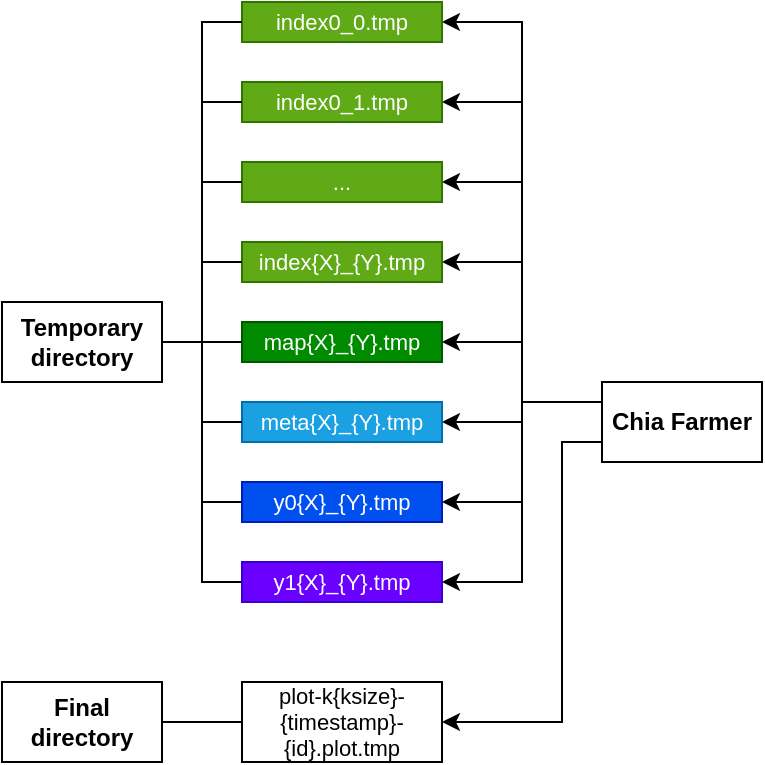 <mxfile version="21.2.1" type="device" pages="4">
  <diagram name="stage1" id="jMDyMrvLS9vKyMGEZs36">
    <mxGraphModel dx="1242" dy="803" grid="1" gridSize="10" guides="1" tooltips="1" connect="1" arrows="1" fold="1" page="1" pageScale="1" pageWidth="459" pageHeight="459" math="0" shadow="0">
      <root>
        <mxCell id="0" />
        <mxCell id="1" parent="0" />
        <mxCell id="ebs6-BkiQl8w6ddG-In7-39" style="edgeStyle=orthogonalEdgeStyle;rounded=0;orthogonalLoop=1;jettySize=auto;html=1;exitX=0;exitY=0.25;exitDx=0;exitDy=0;entryX=1;entryY=0.5;entryDx=0;entryDy=0;" parent="1" source="ebs6-BkiQl8w6ddG-In7-36" target="ebs6-BkiQl8w6ddG-In7-7" edge="1">
          <mxGeometry relative="1" as="geometry">
            <Array as="points">
              <mxPoint x="300" y="240" />
              <mxPoint x="300" y="50" />
            </Array>
          </mxGeometry>
        </mxCell>
        <mxCell id="ebs6-BkiQl8w6ddG-In7-40" style="edgeStyle=orthogonalEdgeStyle;rounded=0;orthogonalLoop=1;jettySize=auto;html=1;exitX=0;exitY=0.25;exitDx=0;exitDy=0;entryX=1;entryY=0.5;entryDx=0;entryDy=0;" parent="1" source="ebs6-BkiQl8w6ddG-In7-36" target="ebs6-BkiQl8w6ddG-In7-8" edge="1">
          <mxGeometry relative="1" as="geometry">
            <Array as="points">
              <mxPoint x="300" y="240" />
              <mxPoint x="300" y="90" />
            </Array>
          </mxGeometry>
        </mxCell>
        <mxCell id="ebs6-BkiQl8w6ddG-In7-41" style="edgeStyle=orthogonalEdgeStyle;rounded=0;orthogonalLoop=1;jettySize=auto;html=1;exitX=0;exitY=0.25;exitDx=0;exitDy=0;entryX=1;entryY=0.5;entryDx=0;entryDy=0;" parent="1" source="ebs6-BkiQl8w6ddG-In7-36" target="ebs6-BkiQl8w6ddG-In7-15" edge="1">
          <mxGeometry relative="1" as="geometry">
            <Array as="points">
              <mxPoint x="300" y="240" />
              <mxPoint x="300" y="130" />
            </Array>
          </mxGeometry>
        </mxCell>
        <mxCell id="ebs6-BkiQl8w6ddG-In7-42" style="edgeStyle=orthogonalEdgeStyle;rounded=0;orthogonalLoop=1;jettySize=auto;html=1;exitX=0;exitY=0.25;exitDx=0;exitDy=0;entryX=1;entryY=0.5;entryDx=0;entryDy=0;" parent="1" source="ebs6-BkiQl8w6ddG-In7-36" target="ebs6-BkiQl8w6ddG-In7-14" edge="1">
          <mxGeometry relative="1" as="geometry">
            <Array as="points">
              <mxPoint x="300" y="240" />
              <mxPoint x="300" y="170" />
            </Array>
          </mxGeometry>
        </mxCell>
        <mxCell id="ebs6-BkiQl8w6ddG-In7-43" style="edgeStyle=orthogonalEdgeStyle;rounded=0;orthogonalLoop=1;jettySize=auto;html=1;exitX=0;exitY=0.25;exitDx=0;exitDy=0;entryX=1;entryY=0.5;entryDx=0;entryDy=0;" parent="1" source="ebs6-BkiQl8w6ddG-In7-36" target="ebs6-BkiQl8w6ddG-In7-10" edge="1">
          <mxGeometry relative="1" as="geometry">
            <Array as="points">
              <mxPoint x="300" y="240" />
              <mxPoint x="300" y="210" />
            </Array>
          </mxGeometry>
        </mxCell>
        <mxCell id="ebs6-BkiQl8w6ddG-In7-44" style="edgeStyle=orthogonalEdgeStyle;rounded=0;orthogonalLoop=1;jettySize=auto;html=1;exitX=0;exitY=0.25;exitDx=0;exitDy=0;entryX=1;entryY=0.5;entryDx=0;entryDy=0;" parent="1" source="ebs6-BkiQl8w6ddG-In7-36" target="ebs6-BkiQl8w6ddG-In7-11" edge="1">
          <mxGeometry relative="1" as="geometry">
            <Array as="points">
              <mxPoint x="300" y="240" />
              <mxPoint x="300" y="250" />
            </Array>
          </mxGeometry>
        </mxCell>
        <mxCell id="ebs6-BkiQl8w6ddG-In7-45" style="edgeStyle=orthogonalEdgeStyle;rounded=0;orthogonalLoop=1;jettySize=auto;html=1;exitX=0;exitY=0.25;exitDx=0;exitDy=0;entryX=1;entryY=0.5;entryDx=0;entryDy=0;" parent="1" source="ebs6-BkiQl8w6ddG-In7-36" target="ebs6-BkiQl8w6ddG-In7-17" edge="1">
          <mxGeometry relative="1" as="geometry">
            <Array as="points">
              <mxPoint x="300" y="240" />
              <mxPoint x="300" y="290" />
            </Array>
          </mxGeometry>
        </mxCell>
        <mxCell id="ebs6-BkiQl8w6ddG-In7-46" style="edgeStyle=orthogonalEdgeStyle;rounded=0;orthogonalLoop=1;jettySize=auto;html=1;exitX=0;exitY=0.25;exitDx=0;exitDy=0;entryX=1;entryY=0.5;entryDx=0;entryDy=0;" parent="1" source="ebs6-BkiQl8w6ddG-In7-36" target="ebs6-BkiQl8w6ddG-In7-16" edge="1">
          <mxGeometry relative="1" as="geometry">
            <Array as="points">
              <mxPoint x="300" y="240" />
              <mxPoint x="300" y="330" />
            </Array>
          </mxGeometry>
        </mxCell>
        <mxCell id="ebs6-BkiQl8w6ddG-In7-49" style="edgeStyle=orthogonalEdgeStyle;rounded=0;orthogonalLoop=1;jettySize=auto;html=1;exitX=0;exitY=0.75;exitDx=0;exitDy=0;entryX=1;entryY=0.5;entryDx=0;entryDy=0;" parent="1" source="ebs6-BkiQl8w6ddG-In7-36" target="ebs6-BkiQl8w6ddG-In7-31" edge="1">
          <mxGeometry relative="1" as="geometry">
            <Array as="points">
              <mxPoint x="320" y="260" />
              <mxPoint x="320" y="400" />
            </Array>
          </mxGeometry>
        </mxCell>
        <mxCell id="ebs6-BkiQl8w6ddG-In7-36" value="Chia Farmer" style="rounded=0;whiteSpace=wrap;html=1;fontStyle=1" parent="1" vertex="1">
          <mxGeometry x="340" y="230" width="80" height="40" as="geometry" />
        </mxCell>
        <mxCell id="ebs6-BkiQl8w6ddG-In7-47" style="edgeStyle=orthogonalEdgeStyle;rounded=0;orthogonalLoop=1;jettySize=auto;html=1;exitX=1;exitY=0.5;exitDx=0;exitDy=0;entryX=0;entryY=0.5;entryDx=0;entryDy=0;endArrow=none;endFill=0;" parent="1" source="ebs6-BkiQl8w6ddG-In7-4" target="ebs6-BkiQl8w6ddG-In7-16" edge="1">
          <mxGeometry relative="1" as="geometry" />
        </mxCell>
        <mxCell id="ebs6-BkiQl8w6ddG-In7-4" value="Temporary directory" style="rounded=0;whiteSpace=wrap;html=1;fontStyle=1" parent="1" vertex="1">
          <mxGeometry x="40" y="190" width="80" height="40" as="geometry" />
        </mxCell>
        <mxCell id="ebs6-BkiQl8w6ddG-In7-5" value="Final directory" style="rounded=0;whiteSpace=wrap;html=1;fontStyle=1" parent="1" vertex="1">
          <mxGeometry x="40" y="380" width="80" height="40" as="geometry" />
        </mxCell>
        <mxCell id="ebs6-BkiQl8w6ddG-In7-7" value="index0_0.tmp" style="rounded=0;whiteSpace=wrap;html=1;fontSize=11;fillColor=#60a917;strokeColor=#2D7600;fontColor=#ffffff;" parent="1" vertex="1">
          <mxGeometry x="160" y="40" width="100" height="20" as="geometry" />
        </mxCell>
        <mxCell id="ebs6-BkiQl8w6ddG-In7-23" style="edgeStyle=orthogonalEdgeStyle;rounded=0;orthogonalLoop=1;jettySize=auto;html=1;exitX=1;exitY=0.5;exitDx=0;exitDy=0;entryX=0;entryY=0.5;entryDx=0;entryDy=0;endArrow=none;endFill=0;" parent="1" source="ebs6-BkiQl8w6ddG-In7-4" target="ebs6-BkiQl8w6ddG-In7-7" edge="1">
          <mxGeometry relative="1" as="geometry" />
        </mxCell>
        <mxCell id="ebs6-BkiQl8w6ddG-In7-8" value="index0_1.tmp" style="rounded=0;whiteSpace=wrap;html=1;fontSize=11;fillColor=#60a917;strokeColor=#2D7600;fontColor=#ffffff;" parent="1" vertex="1">
          <mxGeometry x="160" y="80" width="100" height="20" as="geometry" />
        </mxCell>
        <mxCell id="ebs6-BkiQl8w6ddG-In7-24" style="edgeStyle=orthogonalEdgeStyle;rounded=0;orthogonalLoop=1;jettySize=auto;html=1;exitX=1;exitY=0.5;exitDx=0;exitDy=0;entryX=0;entryY=0.5;entryDx=0;entryDy=0;endArrow=none;endFill=0;" parent="1" source="ebs6-BkiQl8w6ddG-In7-4" target="ebs6-BkiQl8w6ddG-In7-8" edge="1">
          <mxGeometry relative="1" as="geometry" />
        </mxCell>
        <mxCell id="ebs6-BkiQl8w6ddG-In7-10" value="map{X}_{Y}.tmp" style="rounded=0;whiteSpace=wrap;html=1;fontSize=11;fillColor=#008a00;fontColor=#ffffff;strokeColor=#005700;" parent="1" vertex="1">
          <mxGeometry x="160" y="200" width="100" height="20" as="geometry" />
        </mxCell>
        <mxCell id="ebs6-BkiQl8w6ddG-In7-27" style="edgeStyle=orthogonalEdgeStyle;rounded=0;orthogonalLoop=1;jettySize=auto;html=1;exitX=1;exitY=0.5;exitDx=0;exitDy=0;entryX=0;entryY=0.5;entryDx=0;entryDy=0;endArrow=none;endFill=0;" parent="1" source="ebs6-BkiQl8w6ddG-In7-4" target="ebs6-BkiQl8w6ddG-In7-10" edge="1">
          <mxGeometry relative="1" as="geometry" />
        </mxCell>
        <mxCell id="ebs6-BkiQl8w6ddG-In7-11" value="meta{X}_{Y}.tmp" style="rounded=0;whiteSpace=wrap;html=1;fontSize=11;fillColor=#1ba1e2;fontColor=#ffffff;strokeColor=#006EAF;" parent="1" vertex="1">
          <mxGeometry x="160" y="240" width="100" height="20" as="geometry" />
        </mxCell>
        <mxCell id="ebs6-BkiQl8w6ddG-In7-28" style="edgeStyle=orthogonalEdgeStyle;rounded=0;orthogonalLoop=1;jettySize=auto;html=1;exitX=1;exitY=0.5;exitDx=0;exitDy=0;entryX=0;entryY=0.5;entryDx=0;entryDy=0;endArrow=none;endFill=0;" parent="1" source="ebs6-BkiQl8w6ddG-In7-4" target="ebs6-BkiQl8w6ddG-In7-11" edge="1">
          <mxGeometry relative="1" as="geometry" />
        </mxCell>
        <mxCell id="ebs6-BkiQl8w6ddG-In7-14" value="index{X}_{Y}.tmp" style="rounded=0;whiteSpace=wrap;html=1;fontSize=11;fillColor=#60a917;fontColor=#ffffff;strokeColor=#2D7600;" parent="1" vertex="1">
          <mxGeometry x="160" y="160" width="100" height="20" as="geometry" />
        </mxCell>
        <mxCell id="ebs6-BkiQl8w6ddG-In7-26" style="edgeStyle=orthogonalEdgeStyle;rounded=0;orthogonalLoop=1;jettySize=auto;html=1;exitX=1;exitY=0.5;exitDx=0;exitDy=0;entryX=0;entryY=0.5;entryDx=0;entryDy=0;endArrow=none;endFill=0;" parent="1" source="ebs6-BkiQl8w6ddG-In7-4" target="ebs6-BkiQl8w6ddG-In7-14" edge="1">
          <mxGeometry relative="1" as="geometry" />
        </mxCell>
        <mxCell id="ebs6-BkiQl8w6ddG-In7-15" value="..." style="rounded=0;whiteSpace=wrap;html=1;fontSize=11;fillColor=#60a917;strokeColor=#2D7600;fontColor=#ffffff;" parent="1" vertex="1">
          <mxGeometry x="160" y="120" width="100" height="20" as="geometry" />
        </mxCell>
        <mxCell id="ebs6-BkiQl8w6ddG-In7-25" style="edgeStyle=orthogonalEdgeStyle;rounded=0;orthogonalLoop=1;jettySize=auto;html=1;exitX=1;exitY=0.5;exitDx=0;exitDy=0;entryX=0;entryY=0.5;entryDx=0;entryDy=0;endArrow=none;endFill=0;" parent="1" source="ebs6-BkiQl8w6ddG-In7-4" target="ebs6-BkiQl8w6ddG-In7-15" edge="1">
          <mxGeometry relative="1" as="geometry" />
        </mxCell>
        <mxCell id="ebs6-BkiQl8w6ddG-In7-16" value="y1{X}_{Y}.tmp" style="rounded=0;whiteSpace=wrap;html=1;fontSize=11;fillColor=#6a00ff;fontColor=#ffffff;strokeColor=#3700CC;" parent="1" vertex="1">
          <mxGeometry x="160" y="320" width="100" height="20" as="geometry" />
        </mxCell>
        <mxCell id="ebs6-BkiQl8w6ddG-In7-17" value="y0{X}_{Y}.tmp" style="rounded=0;whiteSpace=wrap;html=1;fontSize=11;fillColor=#0050ef;fontColor=#ffffff;strokeColor=#001DBC;" parent="1" vertex="1">
          <mxGeometry x="160" y="280" width="100" height="20" as="geometry" />
        </mxCell>
        <mxCell id="ebs6-BkiQl8w6ddG-In7-29" style="edgeStyle=orthogonalEdgeStyle;rounded=0;orthogonalLoop=1;jettySize=auto;html=1;exitX=1;exitY=0.5;exitDx=0;exitDy=0;entryX=0;entryY=0.5;entryDx=0;entryDy=0;endArrow=none;endFill=0;" parent="1" source="ebs6-BkiQl8w6ddG-In7-4" target="ebs6-BkiQl8w6ddG-In7-17" edge="1">
          <mxGeometry relative="1" as="geometry" />
        </mxCell>
        <mxCell id="ebs6-BkiQl8w6ddG-In7-31" value="plot-k{ksize}-{timestamp}-{id}.plot.tmp" style="rounded=0;whiteSpace=wrap;html=1;fontSize=11;" parent="1" vertex="1">
          <mxGeometry x="160" y="380" width="100" height="40" as="geometry" />
        </mxCell>
        <mxCell id="ebs6-BkiQl8w6ddG-In7-32" style="edgeStyle=orthogonalEdgeStyle;rounded=0;orthogonalLoop=1;jettySize=auto;html=1;exitX=1;exitY=0.5;exitDx=0;exitDy=0;entryX=0;entryY=0.5;entryDx=0;entryDy=0;endArrow=none;endFill=0;" parent="1" source="ebs6-BkiQl8w6ddG-In7-5" target="ebs6-BkiQl8w6ddG-In7-31" edge="1">
          <mxGeometry relative="1" as="geometry" />
        </mxCell>
      </root>
    </mxGraphModel>
  </diagram>
  <diagram name="stage2" id="4YTIlfNj9NgbggFe75s2">
    <mxGraphModel dx="637" dy="412" grid="1" gridSize="10" guides="1" tooltips="1" connect="1" arrows="1" fold="1" page="1" pageScale="1" pageWidth="600" pageHeight="340" math="0" shadow="0">
      <root>
        <mxCell id="fk_dLsOVSm5IMPvbiacK-0" />
        <mxCell id="fk_dLsOVSm5IMPvbiacK-1" parent="fk_dLsOVSm5IMPvbiacK-0" />
        <mxCell id="8qpI5rX3x1weikp_rkB9-2" style="edgeStyle=orthogonalEdgeStyle;rounded=0;orthogonalLoop=1;jettySize=auto;html=1;exitX=0.5;exitY=1;exitDx=0;exitDy=0;entryX=0.5;entryY=0;entryDx=0;entryDy=0;" parent="fk_dLsOVSm5IMPvbiacK-1" source="8qpI5rX3x1weikp_rkB9-0" target="rIdaVx35zW0zKY5vwwz7-52" edge="1">
          <mxGeometry relative="1" as="geometry" />
        </mxCell>
        <mxCell id="8qpI5rX3x1weikp_rkB9-3" style="edgeStyle=orthogonalEdgeStyle;rounded=0;orthogonalLoop=1;jettySize=auto;html=1;exitX=0.5;exitY=1;exitDx=0;exitDy=0;entryX=0.5;entryY=0;entryDx=0;entryDy=0;" parent="fk_dLsOVSm5IMPvbiacK-1" source="8qpI5rX3x1weikp_rkB9-0" target="rIdaVx35zW0zKY5vwwz7-57" edge="1">
          <mxGeometry relative="1" as="geometry" />
        </mxCell>
        <mxCell id="8qpI5rX3x1weikp_rkB9-4" style="edgeStyle=orthogonalEdgeStyle;rounded=0;orthogonalLoop=1;jettySize=auto;html=1;exitX=0.5;exitY=1;exitDx=0;exitDy=0;entryX=0.5;entryY=0;entryDx=0;entryDy=0;" parent="fk_dLsOVSm5IMPvbiacK-1" source="8qpI5rX3x1weikp_rkB9-0" target="rIdaVx35zW0zKY5vwwz7-62" edge="1">
          <mxGeometry relative="1" as="geometry" />
        </mxCell>
        <mxCell id="8qpI5rX3x1weikp_rkB9-5" style="edgeStyle=orthogonalEdgeStyle;rounded=0;orthogonalLoop=1;jettySize=auto;html=1;exitX=0.5;exitY=1;exitDx=0;exitDy=0;entryX=0.5;entryY=0;entryDx=0;entryDy=0;" parent="fk_dLsOVSm5IMPvbiacK-1" source="8qpI5rX3x1weikp_rkB9-0" target="rIdaVx35zW0zKY5vwwz7-67" edge="1">
          <mxGeometry relative="1" as="geometry" />
        </mxCell>
        <mxCell id="8qpI5rX3x1weikp_rkB9-0" value="Temporary directory" style="rounded=0;whiteSpace=wrap;html=1;fontStyle=1" parent="fk_dLsOVSm5IMPvbiacK-1" vertex="1">
          <mxGeometry x="290" y="40" width="80" height="40" as="geometry" />
        </mxCell>
        <mxCell id="rIdaVx35zW0zKY5vwwz7-72" value="Table 1" style="text;html=1;align=center;verticalAlign=middle;resizable=0;points=[];autosize=1;strokeColor=none;fillColor=none;fontSize=12;fontStyle=1" parent="fk_dLsOVSm5IMPvbiacK-1" vertex="1">
          <mxGeometry x="50" y="270" width="60" height="30" as="geometry" />
        </mxCell>
        <mxCell id="rIdaVx35zW0zKY5vwwz7-73" value="Table 2" style="text;html=1;align=center;verticalAlign=middle;resizable=0;points=[];autosize=1;strokeColor=none;fillColor=none;fontSize=12;fontStyle=1" parent="fk_dLsOVSm5IMPvbiacK-1" vertex="1">
          <mxGeometry x="170" y="270" width="60" height="30" as="geometry" />
        </mxCell>
        <mxCell id="rIdaVx35zW0zKY5vwwz7-74" value="Table 3" style="text;html=1;align=center;verticalAlign=middle;resizable=0;points=[];autosize=1;strokeColor=none;fillColor=none;fontSize=12;fontStyle=1" parent="fk_dLsOVSm5IMPvbiacK-1" vertex="1">
          <mxGeometry x="290" y="270" width="60" height="30" as="geometry" />
        </mxCell>
        <mxCell id="rIdaVx35zW0zKY5vwwz7-75" value="Table 7" style="text;html=1;align=center;verticalAlign=middle;resizable=0;points=[];autosize=1;strokeColor=none;fillColor=none;fontSize=12;fontStyle=1" parent="fk_dLsOVSm5IMPvbiacK-1" vertex="1">
          <mxGeometry x="490" y="270" width="60" height="30" as="geometry" />
        </mxCell>
        <mxCell id="rIdaVx35zW0zKY5vwwz7-76" value="..." style="text;html=1;align=center;verticalAlign=middle;resizable=0;points=[];autosize=1;strokeColor=none;fillColor=none;fontSize=18;fontStyle=0" parent="fk_dLsOVSm5IMPvbiacK-1" vertex="1">
          <mxGeometry x="400" y="180" width="40" height="40" as="geometry" />
        </mxCell>
        <mxCell id="tR0HMYrSSmkcyd9ba2KX-0" value="" style="group;fontSize=11;" parent="fk_dLsOVSm5IMPvbiacK-1" vertex="1" connectable="0">
          <mxGeometry x="40" y="160" width="80" height="100" as="geometry" />
        </mxCell>
        <mxCell id="rIdaVx35zW0zKY5vwwz7-52" value="&lt;font style=&quot;font-size: 11px;&quot;&gt;x&lt;sub style=&quot;font-size: 11px;&quot;&gt;y,&lt;/sub&gt;&lt;sub style=&quot;font-size: 11px;&quot;&gt;1&lt;/sub&gt;&lt;/font&gt;" style="rounded=0;whiteSpace=wrap;html=1;fontSize=11;fillColor=#60a917;fontColor=#ffffff;strokeColor=#2D7600;" parent="tR0HMYrSSmkcyd9ba2KX-0" vertex="1">
          <mxGeometry width="80" height="20" as="geometry" />
        </mxCell>
        <mxCell id="rIdaVx35zW0zKY5vwwz7-53" value="x&lt;sub style=&quot;font-size: 11px;&quot;&gt;y,&lt;/sub&gt;&lt;span style=&quot;font-size: 11px;&quot;&gt;&lt;sub style=&quot;font-size: 11px;&quot;&gt;2&lt;/sub&gt;&lt;/span&gt;" style="rounded=0;whiteSpace=wrap;html=1;fontSize=11;fillColor=#60a917;fontColor=#ffffff;strokeColor=#2D7600;" parent="tR0HMYrSSmkcyd9ba2KX-0" vertex="1">
          <mxGeometry y="20" width="80" height="20" as="geometry" />
        </mxCell>
        <mxCell id="rIdaVx35zW0zKY5vwwz7-54" value="..." style="rounded=0;whiteSpace=wrap;html=1;fontSize=11;fillColor=#60a917;fontColor=#ffffff;strokeColor=#2D7600;" parent="tR0HMYrSSmkcyd9ba2KX-0" vertex="1">
          <mxGeometry y="60" width="80" height="20" as="geometry" />
        </mxCell>
        <mxCell id="rIdaVx35zW0zKY5vwwz7-55" value="x&lt;sub style=&quot;font-size: 11px;&quot;&gt;y,2^{k-1}&lt;/sub&gt;" style="rounded=0;whiteSpace=wrap;html=1;fontSize=11;fillColor=#60a917;fontColor=#ffffff;strokeColor=#2D7600;" parent="tR0HMYrSSmkcyd9ba2KX-0" vertex="1">
          <mxGeometry y="80" width="80" height="20" as="geometry" />
        </mxCell>
        <mxCell id="rIdaVx35zW0zKY5vwwz7-56" value="x&lt;sub style=&quot;font-size: 11px;&quot;&gt;y,&lt;/sub&gt;&lt;span style=&quot;font-size: 11px;&quot;&gt;&lt;sub style=&quot;font-size: 11px;&quot;&gt;3&lt;/sub&gt;&lt;/span&gt;" style="rounded=0;whiteSpace=wrap;html=1;fontSize=11;fillColor=#60a917;fontColor=#ffffff;strokeColor=#2D7600;" parent="tR0HMYrSSmkcyd9ba2KX-0" vertex="1">
          <mxGeometry y="40" width="80" height="20" as="geometry" />
        </mxCell>
        <mxCell id="tR0HMYrSSmkcyd9ba2KX-1" value="" style="group;fontSize=11;" parent="fk_dLsOVSm5IMPvbiacK-1" vertex="1" connectable="0">
          <mxGeometry x="160" y="160" width="100" height="100" as="geometry" />
        </mxCell>
        <mxCell id="rIdaVx35zW0zKY5vwwz7-57" value="sort_key ... pos&lt;sub style=&quot;font-size: 11px;&quot;&gt;1,1&lt;/sub&gt;" style="rounded=0;whiteSpace=wrap;html=1;fontSize=11;fillColor=#0050ef;fontColor=#ffffff;strokeColor=#001DBC;" parent="tR0HMYrSSmkcyd9ba2KX-1" vertex="1">
          <mxGeometry width="100" height="20" as="geometry" />
        </mxCell>
        <mxCell id="rIdaVx35zW0zKY5vwwz7-58" value="sort_key ... pos&lt;sub style=&quot;font-size: 11px;&quot;&gt;1,2&lt;/sub&gt;" style="rounded=0;whiteSpace=wrap;html=1;fontSize=11;fillColor=#0050ef;fontColor=#ffffff;strokeColor=#001DBC;" parent="tR0HMYrSSmkcyd9ba2KX-1" vertex="1">
          <mxGeometry y="20" width="100" height="20" as="geometry" />
        </mxCell>
        <mxCell id="rIdaVx35zW0zKY5vwwz7-59" value="..." style="rounded=0;whiteSpace=wrap;html=1;fontSize=11;fillColor=#0050ef;fontColor=#ffffff;strokeColor=#001DBC;" parent="tR0HMYrSSmkcyd9ba2KX-1" vertex="1">
          <mxGeometry y="60" width="100" height="20" as="geometry" />
        </mxCell>
        <mxCell id="rIdaVx35zW0zKY5vwwz7-60" value="... pos&lt;sub style=&quot;font-size: 11px;&quot;&gt;1,2^{k-1}&lt;/sub&gt;" style="rounded=0;whiteSpace=wrap;html=1;fontSize=11;fillColor=#0050ef;fontColor=#ffffff;strokeColor=#001DBC;" parent="tR0HMYrSSmkcyd9ba2KX-1" vertex="1">
          <mxGeometry y="80" width="100" height="20" as="geometry" />
        </mxCell>
        <mxCell id="rIdaVx35zW0zKY5vwwz7-61" value="sort_key ... pos&lt;sub style=&quot;font-size: 11px;&quot;&gt;1,3&lt;/sub&gt;" style="rounded=0;whiteSpace=wrap;html=1;fontSize=11;fillColor=#0050ef;fontColor=#ffffff;strokeColor=#001DBC;" parent="tR0HMYrSSmkcyd9ba2KX-1" vertex="1">
          <mxGeometry y="40" width="100" height="20" as="geometry" />
        </mxCell>
        <mxCell id="tR0HMYrSSmkcyd9ba2KX-2" value="" style="group;fontSize=11;" parent="fk_dLsOVSm5IMPvbiacK-1" vertex="1" connectable="0">
          <mxGeometry x="280" y="160" width="100" height="100" as="geometry" />
        </mxCell>
        <mxCell id="rIdaVx35zW0zKY5vwwz7-62" value="sort_key ... pos&lt;sub style=&quot;font-size: 11px;&quot;&gt;2,1&lt;/sub&gt;" style="rounded=0;whiteSpace=wrap;html=1;fontSize=11;fillColor=#0050ef;fontColor=#ffffff;strokeColor=#001DBC;" parent="tR0HMYrSSmkcyd9ba2KX-2" vertex="1">
          <mxGeometry width="100" height="20" as="geometry" />
        </mxCell>
        <mxCell id="rIdaVx35zW0zKY5vwwz7-63" value="sort_key ... pos&lt;sub style=&quot;font-size: 11px;&quot;&gt;2,2&lt;/sub&gt;" style="rounded=0;whiteSpace=wrap;html=1;fontSize=11;fillColor=#0050ef;fontColor=#ffffff;strokeColor=#001DBC;" parent="tR0HMYrSSmkcyd9ba2KX-2" vertex="1">
          <mxGeometry y="20" width="100" height="20" as="geometry" />
        </mxCell>
        <mxCell id="rIdaVx35zW0zKY5vwwz7-64" value="..." style="rounded=0;whiteSpace=wrap;html=1;fontSize=11;fillColor=#0050ef;fontColor=#ffffff;strokeColor=#001DBC;" parent="tR0HMYrSSmkcyd9ba2KX-2" vertex="1">
          <mxGeometry y="60" width="100" height="20" as="geometry" />
        </mxCell>
        <mxCell id="rIdaVx35zW0zKY5vwwz7-65" value="... pos&lt;sub style=&quot;font-size: 11px;&quot;&gt;2,2^{k-1}&lt;/sub&gt;" style="rounded=0;whiteSpace=wrap;html=1;fontSize=11;fillColor=#0050ef;fontColor=#ffffff;strokeColor=#001DBC;" parent="tR0HMYrSSmkcyd9ba2KX-2" vertex="1">
          <mxGeometry y="80" width="100" height="20" as="geometry" />
        </mxCell>
        <mxCell id="rIdaVx35zW0zKY5vwwz7-66" value="sort_key ... pos&lt;sub style=&quot;font-size: 11px;&quot;&gt;2,3&lt;/sub&gt;" style="rounded=0;whiteSpace=wrap;html=1;fontSize=11;fillColor=#0050ef;fontColor=#ffffff;strokeColor=#001DBC;" parent="tR0HMYrSSmkcyd9ba2KX-2" vertex="1">
          <mxGeometry y="40" width="100" height="20" as="geometry" />
        </mxCell>
        <mxCell id="tR0HMYrSSmkcyd9ba2KX-3" value="" style="group;fontSize=11;" parent="fk_dLsOVSm5IMPvbiacK-1" vertex="1" connectable="0">
          <mxGeometry x="460" y="160" width="100" height="100" as="geometry" />
        </mxCell>
        <mxCell id="rIdaVx35zW0zKY5vwwz7-67" value="sort_key ... pos&lt;sub style=&quot;font-size: 11px;&quot;&gt;6,1&lt;/sub&gt;" style="rounded=0;whiteSpace=wrap;html=1;fontSize=11;fillColor=#0050ef;fontColor=#ffffff;strokeColor=#001DBC;" parent="tR0HMYrSSmkcyd9ba2KX-3" vertex="1">
          <mxGeometry width="100" height="20" as="geometry" />
        </mxCell>
        <mxCell id="rIdaVx35zW0zKY5vwwz7-68" value="sort_key ... pos&lt;sub style=&quot;font-size: 11px;&quot;&gt;6,2&lt;/sub&gt;" style="rounded=0;whiteSpace=wrap;html=1;fontSize=11;fillColor=#0050ef;fontColor=#ffffff;strokeColor=#001DBC;" parent="tR0HMYrSSmkcyd9ba2KX-3" vertex="1">
          <mxGeometry y="20" width="100" height="20" as="geometry" />
        </mxCell>
        <mxCell id="rIdaVx35zW0zKY5vwwz7-69" value="..." style="rounded=0;whiteSpace=wrap;html=1;fontSize=11;fillColor=#0050ef;fontColor=#ffffff;strokeColor=#001DBC;" parent="tR0HMYrSSmkcyd9ba2KX-3" vertex="1">
          <mxGeometry y="60" width="100" height="20" as="geometry" />
        </mxCell>
        <mxCell id="rIdaVx35zW0zKY5vwwz7-70" value="... pos&lt;sub style=&quot;font-size: 11px;&quot;&gt;6,2^{k-1}&lt;/sub&gt;" style="rounded=0;whiteSpace=wrap;html=1;fontSize=11;fillColor=#0050ef;fontColor=#ffffff;strokeColor=#001DBC;" parent="tR0HMYrSSmkcyd9ba2KX-3" vertex="1">
          <mxGeometry y="80" width="100" height="20" as="geometry" />
        </mxCell>
        <mxCell id="rIdaVx35zW0zKY5vwwz7-71" value="sort_key ... pos&lt;sub style=&quot;font-size: 11px;&quot;&gt;6,3&lt;/sub&gt;" style="rounded=0;whiteSpace=wrap;html=1;fontSize=11;fillColor=#0050ef;fontColor=#ffffff;strokeColor=#001DBC;" parent="tR0HMYrSSmkcyd9ba2KX-3" vertex="1">
          <mxGeometry y="40" width="100" height="20" as="geometry" />
        </mxCell>
      </root>
    </mxGraphModel>
  </diagram>
  <diagram name="stage3" id="jM1hA7_d69ew0IKNM15V">
    <mxGraphModel dx="753" dy="487" grid="1" gridSize="10" guides="1" tooltips="1" connect="1" arrows="1" fold="1" page="1" pageScale="1" pageWidth="720" pageHeight="480" math="0" shadow="0">
      <root>
        <mxCell id="Bfq6xUqUiQNMLpOuBVhc-0" />
        <mxCell id="Bfq6xUqUiQNMLpOuBVhc-1" parent="Bfq6xUqUiQNMLpOuBVhc-0" />
        <mxCell id="N2gYBn5MSBGmXG8_7GpK-0" value="" style="shape=flexArrow;endArrow=classic;html=1;rounded=0;" parent="Bfq6xUqUiQNMLpOuBVhc-1" edge="1">
          <mxGeometry width="50" height="50" relative="1" as="geometry">
            <mxPoint x="359.62" y="220" as="sourcePoint" />
            <mxPoint x="359.62" y="260" as="targetPoint" />
          </mxGeometry>
        </mxCell>
        <mxCell id="Bfq6xUqUiQNMLpOuBVhc-27" value="Table 1" style="text;html=1;align=center;verticalAlign=middle;resizable=0;points=[];autosize=1;strokeColor=none;fillColor=none;fontSize=12;fontStyle=1" parent="Bfq6xUqUiQNMLpOuBVhc-1" vertex="1">
          <mxGeometry x="90" y="410" width="60" height="30" as="geometry" />
        </mxCell>
        <mxCell id="Bfq6xUqUiQNMLpOuBVhc-28" value="Table 2" style="text;html=1;align=center;verticalAlign=middle;resizable=0;points=[];autosize=1;strokeColor=none;fillColor=none;fontSize=12;fontStyle=1" parent="Bfq6xUqUiQNMLpOuBVhc-1" vertex="1">
          <mxGeometry x="330" y="410" width="60" height="30" as="geometry" />
        </mxCell>
        <mxCell id="v1lHwICbTCSKmks1-OvJ-1" value="Table 7" style="text;html=1;align=center;verticalAlign=middle;resizable=0;points=[];autosize=1;strokeColor=none;fillColor=none;fontSize=12;fontStyle=1" parent="Bfq6xUqUiQNMLpOuBVhc-1" vertex="1">
          <mxGeometry x="570" y="410" width="60" height="30" as="geometry" />
        </mxCell>
        <mxCell id="HMnuuEqJlvAkwhS71AYV-0" value="" style="group;fontSize=11;" parent="Bfq6xUqUiQNMLpOuBVhc-1" vertex="1" connectable="0">
          <mxGeometry x="40" y="300" width="160" height="100" as="geometry" />
        </mxCell>
        <mxCell id="Bfq6xUqUiQNMLpOuBVhc-7" value="x&lt;sub style=&quot;font-size: 11px;&quot;&gt;y,&lt;/sub&gt;&lt;sub style=&quot;font-size: 11px;&quot;&gt;1&lt;/sub&gt;" style="rounded=0;whiteSpace=wrap;html=1;fontSize=11;fillColor=#60a917;fontColor=#ffffff;strokeColor=#2D7600;" parent="HMnuuEqJlvAkwhS71AYV-0" vertex="1">
          <mxGeometry width="80" height="20" as="geometry" />
        </mxCell>
        <mxCell id="Bfq6xUqUiQNMLpOuBVhc-8" value="x&lt;sub style=&quot;font-size: 11px;&quot;&gt;y,&lt;/sub&gt;&lt;sub style=&quot;font-size: 11px;&quot;&gt;2&lt;/sub&gt;" style="rounded=0;whiteSpace=wrap;html=1;fontSize=11;fillColor=#60a917;fontColor=#ffffff;strokeColor=#2D7600;" parent="HMnuuEqJlvAkwhS71AYV-0" vertex="1">
          <mxGeometry y="20" width="80" height="20" as="geometry" />
        </mxCell>
        <mxCell id="Bfq6xUqUiQNMLpOuBVhc-9" value="..." style="rounded=0;whiteSpace=wrap;html=1;fontSize=11;fillColor=#60a917;fontColor=#ffffff;strokeColor=#2D7600;" parent="HMnuuEqJlvAkwhS71AYV-0" vertex="1">
          <mxGeometry y="60" width="80" height="20" as="geometry" />
        </mxCell>
        <mxCell id="Bfq6xUqUiQNMLpOuBVhc-10" value="x&lt;sub style=&quot;font-size: 11px;&quot;&gt;y,2^N&lt;/sub&gt;" style="rounded=0;whiteSpace=wrap;html=1;fontSize=11;fillColor=#60a917;fontColor=#ffffff;strokeColor=#2D7600;" parent="HMnuuEqJlvAkwhS71AYV-0" vertex="1">
          <mxGeometry y="80" width="80" height="20" as="geometry" />
        </mxCell>
        <mxCell id="Bfq6xUqUiQNMLpOuBVhc-11" value="x&lt;sub style=&quot;font-size: 11px;&quot;&gt;y,&lt;/sub&gt;&lt;sub style=&quot;font-size: 11px;&quot;&gt;3&lt;/sub&gt;" style="rounded=0;whiteSpace=wrap;html=1;fontSize=11;fillColor=#60a917;fontColor=#ffffff;strokeColor=#2D7600;" parent="HMnuuEqJlvAkwhS71AYV-0" vertex="1">
          <mxGeometry y="40" width="80" height="20" as="geometry" />
        </mxCell>
        <mxCell id="WpcJUPh_47dmTXODpff--0" value="x&lt;sub style=&quot;font-size: 11px;&quot;&gt;y,&lt;/sub&gt;&lt;sub style=&quot;font-size: 11px;&quot;&gt;1&#39;&lt;/sub&gt;" style="rounded=0;whiteSpace=wrap;html=1;fontSize=11;fillColor=#60a917;fontColor=#ffffff;strokeColor=#2D7600;" parent="HMnuuEqJlvAkwhS71AYV-0" vertex="1">
          <mxGeometry x="80" width="80" height="20" as="geometry" />
        </mxCell>
        <mxCell id="WpcJUPh_47dmTXODpff--1" value="x&lt;sub style=&quot;font-size: 11px;&quot;&gt;y,&lt;/sub&gt;&lt;sub style=&quot;font-size: 11px;&quot;&gt;2&#39;&lt;/sub&gt;" style="rounded=0;whiteSpace=wrap;html=1;fontSize=11;fillColor=#60a917;fontColor=#ffffff;strokeColor=#2D7600;" parent="HMnuuEqJlvAkwhS71AYV-0" vertex="1">
          <mxGeometry x="80" y="20" width="80" height="20" as="geometry" />
        </mxCell>
        <mxCell id="WpcJUPh_47dmTXODpff--2" value="..." style="rounded=0;whiteSpace=wrap;html=1;fontSize=11;fillColor=#60a917;fontColor=#ffffff;strokeColor=#2D7600;" parent="HMnuuEqJlvAkwhS71AYV-0" vertex="1">
          <mxGeometry x="80" y="60" width="80" height="20" as="geometry" />
        </mxCell>
        <mxCell id="WpcJUPh_47dmTXODpff--3" value="x&lt;sub style=&quot;font-size: 11px;&quot;&gt;y,2^N&#39;&lt;/sub&gt;" style="rounded=0;whiteSpace=wrap;html=1;fontSize=11;fillColor=#60a917;fontColor=#ffffff;strokeColor=#2D7600;" parent="HMnuuEqJlvAkwhS71AYV-0" vertex="1">
          <mxGeometry x="80" y="80" width="80" height="20" as="geometry" />
        </mxCell>
        <mxCell id="WpcJUPh_47dmTXODpff--4" value="x&lt;sub style=&quot;font-size: 11px;&quot;&gt;y,&lt;/sub&gt;&lt;sub style=&quot;font-size: 11px;&quot;&gt;3&#39;&lt;/sub&gt;" style="rounded=0;whiteSpace=wrap;html=1;fontSize=11;fillColor=#60a917;fontColor=#ffffff;strokeColor=#2D7600;" parent="HMnuuEqJlvAkwhS71AYV-0" vertex="1">
          <mxGeometry x="80" y="40" width="80" height="20" as="geometry" />
        </mxCell>
        <mxCell id="ZiTUGXn-xMZOqI-gtPZk-0" value="" style="group;fontSize=11;" parent="Bfq6xUqUiQNMLpOuBVhc-1" vertex="1" connectable="0">
          <mxGeometry x="280" y="300" width="160" height="100" as="geometry" />
        </mxCell>
        <mxCell id="Bfq6xUqUiQNMLpOuBVhc-12" value="pos&lt;sub style=&quot;font-size: 11px;&quot;&gt;1,1&lt;/sub&gt;" style="rounded=0;whiteSpace=wrap;html=1;fontSize=11;fillColor=#0050ef;fontColor=#ffffff;strokeColor=#001DBC;" parent="ZiTUGXn-xMZOqI-gtPZk-0" vertex="1">
          <mxGeometry width="80" height="20" as="geometry" />
        </mxCell>
        <mxCell id="Bfq6xUqUiQNMLpOuBVhc-13" value="pos&lt;sub style=&quot;font-size: 11px;&quot;&gt;1,2&lt;/sub&gt;" style="rounded=0;whiteSpace=wrap;html=1;fontSize=11;fillColor=#0050ef;fontColor=#ffffff;strokeColor=#001DBC;" parent="ZiTUGXn-xMZOqI-gtPZk-0" vertex="1">
          <mxGeometry y="20" width="80" height="20" as="geometry" />
        </mxCell>
        <mxCell id="Bfq6xUqUiQNMLpOuBVhc-14" value="..." style="rounded=0;whiteSpace=wrap;html=1;fontSize=11;fillColor=#0050ef;fontColor=#ffffff;strokeColor=#001DBC;" parent="ZiTUGXn-xMZOqI-gtPZk-0" vertex="1">
          <mxGeometry y="60" width="80" height="20" as="geometry" />
        </mxCell>
        <mxCell id="Bfq6xUqUiQNMLpOuBVhc-15" value="pos&lt;sub style=&quot;font-size: 11px;&quot;&gt;1,2^N&lt;/sub&gt;" style="rounded=0;whiteSpace=wrap;html=1;fontSize=11;fillColor=#0050ef;fontColor=#ffffff;strokeColor=#001DBC;" parent="ZiTUGXn-xMZOqI-gtPZk-0" vertex="1">
          <mxGeometry y="80" width="80" height="20" as="geometry" />
        </mxCell>
        <mxCell id="Bfq6xUqUiQNMLpOuBVhc-16" value="pos&lt;sub style=&quot;font-size: 11px;&quot;&gt;1,3&lt;/sub&gt;" style="rounded=0;whiteSpace=wrap;html=1;fontSize=11;fillColor=#0050ef;fontColor=#ffffff;strokeColor=#001DBC;" parent="ZiTUGXn-xMZOqI-gtPZk-0" vertex="1">
          <mxGeometry y="40" width="80" height="20" as="geometry" />
        </mxCell>
        <mxCell id="HMnuuEqJlvAkwhS71AYV-1" value="pos&lt;sub style=&quot;font-size: 11px;&quot;&gt;1,1&#39;&lt;/sub&gt;" style="rounded=0;whiteSpace=wrap;html=1;fontSize=11;fillColor=#0050ef;fontColor=#ffffff;strokeColor=#001DBC;" parent="ZiTUGXn-xMZOqI-gtPZk-0" vertex="1">
          <mxGeometry x="80" width="80" height="20" as="geometry" />
        </mxCell>
        <mxCell id="HMnuuEqJlvAkwhS71AYV-2" value="pos&lt;sub style=&quot;font-size: 11px;&quot;&gt;1,2&#39;&lt;/sub&gt;" style="rounded=0;whiteSpace=wrap;html=1;fontSize=11;fillColor=#0050ef;fontColor=#ffffff;strokeColor=#001DBC;" parent="ZiTUGXn-xMZOqI-gtPZk-0" vertex="1">
          <mxGeometry x="80" y="20" width="80" height="20" as="geometry" />
        </mxCell>
        <mxCell id="HMnuuEqJlvAkwhS71AYV-3" value="..." style="rounded=0;whiteSpace=wrap;html=1;fontSize=11;fillColor=#0050ef;fontColor=#ffffff;strokeColor=#001DBC;" parent="ZiTUGXn-xMZOqI-gtPZk-0" vertex="1">
          <mxGeometry x="80" y="60" width="80" height="20" as="geometry" />
        </mxCell>
        <mxCell id="HMnuuEqJlvAkwhS71AYV-4" value="pos&lt;sub style=&quot;font-size: 11px;&quot;&gt;1,2^N&#39;&lt;/sub&gt;" style="rounded=0;whiteSpace=wrap;html=1;fontSize=11;fillColor=#0050ef;fontColor=#ffffff;strokeColor=#001DBC;" parent="ZiTUGXn-xMZOqI-gtPZk-0" vertex="1">
          <mxGeometry x="80" y="80" width="80" height="20" as="geometry" />
        </mxCell>
        <mxCell id="HMnuuEqJlvAkwhS71AYV-5" value="pos&lt;sub style=&quot;font-size: 11px;&quot;&gt;1,3&#39;&lt;/sub&gt;" style="rounded=0;whiteSpace=wrap;html=1;fontSize=11;fillColor=#0050ef;fontColor=#ffffff;strokeColor=#001DBC;" parent="ZiTUGXn-xMZOqI-gtPZk-0" vertex="1">
          <mxGeometry x="80" y="40" width="80" height="20" as="geometry" />
        </mxCell>
        <mxCell id="WHDd7dkbOP32vn5nV02A-1" style="edgeStyle=orthogonalEdgeStyle;rounded=0;orthogonalLoop=1;jettySize=auto;html=1;exitX=0;exitY=0.5;exitDx=0;exitDy=0;curved=1;fontSize=11;" parent="Bfq6xUqUiQNMLpOuBVhc-1" source="Bfq6xUqUiQNMLpOuBVhc-12" target="WpcJUPh_47dmTXODpff--0" edge="1">
          <mxGeometry relative="1" as="geometry" />
        </mxCell>
        <mxCell id="WHDd7dkbOP32vn5nV02A-2" style="edgeStyle=orthogonalEdgeStyle;rounded=0;orthogonalLoop=1;jettySize=auto;html=1;exitX=0;exitY=0.5;exitDx=0;exitDy=0;entryX=1;entryY=0.5;entryDx=0;entryDy=0;curved=1;fontSize=11;" parent="Bfq6xUqUiQNMLpOuBVhc-1" source="Bfq6xUqUiQNMLpOuBVhc-12" target="WpcJUPh_47dmTXODpff--1" edge="1">
          <mxGeometry relative="1" as="geometry" />
        </mxCell>
        <mxCell id="WHDd7dkbOP32vn5nV02A-3" style="edgeStyle=orthogonalEdgeStyle;rounded=0;orthogonalLoop=1;jettySize=auto;html=1;exitX=0;exitY=0.5;exitDx=0;exitDy=0;entryX=1;entryY=0.5;entryDx=0;entryDy=0;curved=1;fontSize=11;" parent="Bfq6xUqUiQNMLpOuBVhc-1" source="Bfq6xUqUiQNMLpOuBVhc-13" target="WpcJUPh_47dmTXODpff--2" edge="1">
          <mxGeometry relative="1" as="geometry" />
        </mxCell>
        <mxCell id="WHDd7dkbOP32vn5nV02A-7" style="edgeStyle=orthogonalEdgeStyle;rounded=0;orthogonalLoop=1;jettySize=auto;html=1;exitX=0;exitY=0.5;exitDx=0;exitDy=0;entryX=1;entryY=0.5;entryDx=0;entryDy=0;curved=1;fontSize=11;" parent="Bfq6xUqUiQNMLpOuBVhc-1" source="Bfq6xUqUiQNMLpOuBVhc-13" target="WpcJUPh_47dmTXODpff--3" edge="1">
          <mxGeometry relative="1" as="geometry" />
        </mxCell>
        <mxCell id="v1lHwICbTCSKmks1-OvJ-0" value="..." style="text;html=1;align=center;verticalAlign=middle;resizable=0;points=[];autosize=1;strokeColor=none;fillColor=none;fontSize=18;fontStyle=0" parent="Bfq6xUqUiQNMLpOuBVhc-1" vertex="1">
          <mxGeometry x="460" y="340" width="40" height="40" as="geometry" />
        </mxCell>
        <mxCell id="v1lHwICbTCSKmks1-OvJ-2" value="" style="group;fontSize=11;" parent="Bfq6xUqUiQNMLpOuBVhc-1" vertex="1" connectable="0">
          <mxGeometry x="520" y="300" width="160" height="100" as="geometry" />
        </mxCell>
        <mxCell id="v1lHwICbTCSKmks1-OvJ-3" value="pos&lt;sub style=&quot;font-size: 11px;&quot;&gt;6,1&lt;/sub&gt;" style="rounded=0;whiteSpace=wrap;html=1;fontSize=11;fillColor=#0050ef;fontColor=#ffffff;strokeColor=#001DBC;" parent="v1lHwICbTCSKmks1-OvJ-2" vertex="1">
          <mxGeometry width="80" height="20" as="geometry" />
        </mxCell>
        <mxCell id="v1lHwICbTCSKmks1-OvJ-4" value="pos&lt;sub style=&quot;font-size: 11px;&quot;&gt;6,2&lt;/sub&gt;" style="rounded=0;whiteSpace=wrap;html=1;fontSize=11;fillColor=#0050ef;fontColor=#ffffff;strokeColor=#001DBC;" parent="v1lHwICbTCSKmks1-OvJ-2" vertex="1">
          <mxGeometry y="20" width="80" height="20" as="geometry" />
        </mxCell>
        <mxCell id="v1lHwICbTCSKmks1-OvJ-5" value="..." style="rounded=0;whiteSpace=wrap;html=1;fontSize=11;fillColor=#0050ef;fontColor=#ffffff;strokeColor=#001DBC;" parent="v1lHwICbTCSKmks1-OvJ-2" vertex="1">
          <mxGeometry y="60" width="80" height="20" as="geometry" />
        </mxCell>
        <mxCell id="v1lHwICbTCSKmks1-OvJ-6" value="pos&lt;sub style=&quot;font-size: 11px;&quot;&gt;6,2^N&lt;/sub&gt;" style="rounded=0;whiteSpace=wrap;html=1;fontSize=11;fillColor=#0050ef;fontColor=#ffffff;strokeColor=#001DBC;" parent="v1lHwICbTCSKmks1-OvJ-2" vertex="1">
          <mxGeometry y="80" width="80" height="20" as="geometry" />
        </mxCell>
        <mxCell id="v1lHwICbTCSKmks1-OvJ-7" value="pos&lt;sub style=&quot;font-size: 11px;&quot;&gt;6,3&lt;/sub&gt;" style="rounded=0;whiteSpace=wrap;html=1;fontSize=11;fillColor=#0050ef;fontColor=#ffffff;strokeColor=#001DBC;" parent="v1lHwICbTCSKmks1-OvJ-2" vertex="1">
          <mxGeometry y="40" width="80" height="20" as="geometry" />
        </mxCell>
        <mxCell id="v1lHwICbTCSKmks1-OvJ-8" value="pos&lt;sub style=&quot;font-size: 11px;&quot;&gt;6,1&#39;&lt;/sub&gt;" style="rounded=0;whiteSpace=wrap;html=1;fontSize=11;fillColor=#0050ef;fontColor=#ffffff;strokeColor=#001DBC;" parent="v1lHwICbTCSKmks1-OvJ-2" vertex="1">
          <mxGeometry x="80" width="80" height="20" as="geometry" />
        </mxCell>
        <mxCell id="v1lHwICbTCSKmks1-OvJ-9" value="pos&lt;sub style=&quot;font-size: 11px;&quot;&gt;6,2&#39;&lt;/sub&gt;" style="rounded=0;whiteSpace=wrap;html=1;fontSize=11;fillColor=#0050ef;fontColor=#ffffff;strokeColor=#001DBC;" parent="v1lHwICbTCSKmks1-OvJ-2" vertex="1">
          <mxGeometry x="80" y="20" width="80" height="20" as="geometry" />
        </mxCell>
        <mxCell id="v1lHwICbTCSKmks1-OvJ-10" value="..." style="rounded=0;whiteSpace=wrap;html=1;fontSize=11;fillColor=#0050ef;fontColor=#ffffff;strokeColor=#001DBC;" parent="v1lHwICbTCSKmks1-OvJ-2" vertex="1">
          <mxGeometry x="80" y="60" width="80" height="20" as="geometry" />
        </mxCell>
        <mxCell id="v1lHwICbTCSKmks1-OvJ-11" value="pos&lt;sub style=&quot;font-size: 11px;&quot;&gt;6,2^N&#39;&lt;/sub&gt;" style="rounded=0;whiteSpace=wrap;html=1;fontSize=11;fillColor=#0050ef;fontColor=#ffffff;strokeColor=#001DBC;" parent="v1lHwICbTCSKmks1-OvJ-2" vertex="1">
          <mxGeometry x="80" y="80" width="80" height="20" as="geometry" />
        </mxCell>
        <mxCell id="v1lHwICbTCSKmks1-OvJ-12" value="pos&lt;sub style=&quot;font-size: 11px;&quot;&gt;6,3&#39;&lt;/sub&gt;" style="rounded=0;whiteSpace=wrap;html=1;fontSize=11;fillColor=#0050ef;fontColor=#ffffff;strokeColor=#001DBC;" parent="v1lHwICbTCSKmks1-OvJ-2" vertex="1">
          <mxGeometry x="80" y="40" width="80" height="20" as="geometry" />
        </mxCell>
        <mxCell id="N2gYBn5MSBGmXG8_7GpK-5" value="Table 1" style="text;html=1;align=center;verticalAlign=middle;resizable=0;points=[];autosize=1;strokeColor=none;fillColor=none;fontSize=12;fontStyle=1" parent="Bfq6xUqUiQNMLpOuBVhc-1" vertex="1">
          <mxGeometry x="110" y="150" width="60" height="30" as="geometry" />
        </mxCell>
        <mxCell id="N2gYBn5MSBGmXG8_7GpK-6" value="Table 2" style="text;html=1;align=center;verticalAlign=middle;resizable=0;points=[];autosize=1;strokeColor=none;fillColor=none;fontSize=12;fontStyle=1" parent="Bfq6xUqUiQNMLpOuBVhc-1" vertex="1">
          <mxGeometry x="240" y="150" width="60" height="30" as="geometry" />
        </mxCell>
        <mxCell id="N2gYBn5MSBGmXG8_7GpK-7" value="Table 3" style="text;html=1;align=center;verticalAlign=middle;resizable=0;points=[];autosize=1;strokeColor=none;fillColor=none;fontSize=12;fontStyle=1" parent="Bfq6xUqUiQNMLpOuBVhc-1" vertex="1">
          <mxGeometry x="360" y="150" width="60" height="30" as="geometry" />
        </mxCell>
        <mxCell id="N2gYBn5MSBGmXG8_7GpK-8" value="Table 7" style="text;html=1;align=center;verticalAlign=middle;resizable=0;points=[];autosize=1;strokeColor=none;fillColor=none;fontSize=12;fontStyle=1" parent="Bfq6xUqUiQNMLpOuBVhc-1" vertex="1">
          <mxGeometry x="540" y="150" width="60" height="30" as="geometry" />
        </mxCell>
        <mxCell id="Jlp89kbqoB30JtH8mz-e-0" value="..." style="text;html=1;align=center;verticalAlign=middle;resizable=0;points=[];autosize=1;strokeColor=none;fillColor=none;fontSize=18;fontStyle=0" vertex="1" parent="Bfq6xUqUiQNMLpOuBVhc-1">
          <mxGeometry x="460" y="60" width="40" height="40" as="geometry" />
        </mxCell>
        <mxCell id="Jlp89kbqoB30JtH8mz-e-1" value="" style="group;fontSize=11;" vertex="1" connectable="0" parent="Bfq6xUqUiQNMLpOuBVhc-1">
          <mxGeometry x="100" y="40" width="80" height="100" as="geometry" />
        </mxCell>
        <mxCell id="Jlp89kbqoB30JtH8mz-e-2" value="&lt;font style=&quot;font-size: 11px;&quot;&gt;x&lt;sub style=&quot;font-size: 11px;&quot;&gt;y,&lt;/sub&gt;&lt;sub style=&quot;font-size: 11px;&quot;&gt;1&lt;/sub&gt;&lt;/font&gt;" style="rounded=0;whiteSpace=wrap;html=1;fontSize=11;fillColor=#60a917;fontColor=#ffffff;strokeColor=#2D7600;" vertex="1" parent="Jlp89kbqoB30JtH8mz-e-1">
          <mxGeometry width="80" height="20" as="geometry" />
        </mxCell>
        <mxCell id="Jlp89kbqoB30JtH8mz-e-3" value="x&lt;sub style=&quot;font-size: 11px;&quot;&gt;y,&lt;/sub&gt;&lt;span style=&quot;font-size: 11px;&quot;&gt;&lt;sub style=&quot;font-size: 11px;&quot;&gt;2&lt;/sub&gt;&lt;/span&gt;" style="rounded=0;whiteSpace=wrap;html=1;fontSize=11;fillColor=#60a917;fontColor=#ffffff;strokeColor=#2D7600;" vertex="1" parent="Jlp89kbqoB30JtH8mz-e-1">
          <mxGeometry y="20" width="80" height="20" as="geometry" />
        </mxCell>
        <mxCell id="Jlp89kbqoB30JtH8mz-e-4" value="..." style="rounded=0;whiteSpace=wrap;html=1;fontSize=11;fillColor=#60a917;fontColor=#ffffff;strokeColor=#2D7600;" vertex="1" parent="Jlp89kbqoB30JtH8mz-e-1">
          <mxGeometry y="60" width="80" height="20" as="geometry" />
        </mxCell>
        <mxCell id="Jlp89kbqoB30JtH8mz-e-5" value="x&lt;sub style=&quot;font-size: 11px;&quot;&gt;y,2^{k-1}&lt;/sub&gt;" style="rounded=0;whiteSpace=wrap;html=1;fontSize=11;fillColor=#60a917;fontColor=#ffffff;strokeColor=#2D7600;" vertex="1" parent="Jlp89kbqoB30JtH8mz-e-1">
          <mxGeometry y="80" width="80" height="20" as="geometry" />
        </mxCell>
        <mxCell id="Jlp89kbqoB30JtH8mz-e-6" value="x&lt;sub style=&quot;font-size: 11px;&quot;&gt;y,&lt;/sub&gt;&lt;span style=&quot;font-size: 11px;&quot;&gt;&lt;sub style=&quot;font-size: 11px;&quot;&gt;3&lt;/sub&gt;&lt;/span&gt;" style="rounded=0;whiteSpace=wrap;html=1;fontSize=11;fillColor=#60a917;fontColor=#ffffff;strokeColor=#2D7600;" vertex="1" parent="Jlp89kbqoB30JtH8mz-e-1">
          <mxGeometry y="40" width="80" height="20" as="geometry" />
        </mxCell>
        <mxCell id="Jlp89kbqoB30JtH8mz-e-7" value="" style="group;fontSize=11;" vertex="1" connectable="0" parent="Bfq6xUqUiQNMLpOuBVhc-1">
          <mxGeometry x="220" y="40" width="100" height="100" as="geometry" />
        </mxCell>
        <mxCell id="Jlp89kbqoB30JtH8mz-e-8" value="sort_key ... pos&lt;sub style=&quot;font-size: 11px;&quot;&gt;1,1&lt;/sub&gt;" style="rounded=0;whiteSpace=wrap;html=1;fontSize=11;fillColor=#0050ef;fontColor=#ffffff;strokeColor=#001DBC;" vertex="1" parent="Jlp89kbqoB30JtH8mz-e-7">
          <mxGeometry width="100" height="20" as="geometry" />
        </mxCell>
        <mxCell id="Jlp89kbqoB30JtH8mz-e-9" value="sort_key ... pos&lt;sub style=&quot;font-size: 11px;&quot;&gt;1,2&lt;/sub&gt;" style="rounded=0;whiteSpace=wrap;html=1;fontSize=11;fillColor=#0050ef;fontColor=#ffffff;strokeColor=#001DBC;" vertex="1" parent="Jlp89kbqoB30JtH8mz-e-7">
          <mxGeometry y="20" width="100" height="20" as="geometry" />
        </mxCell>
        <mxCell id="Jlp89kbqoB30JtH8mz-e-10" value="..." style="rounded=0;whiteSpace=wrap;html=1;fontSize=11;fillColor=#0050ef;fontColor=#ffffff;strokeColor=#001DBC;" vertex="1" parent="Jlp89kbqoB30JtH8mz-e-7">
          <mxGeometry y="60" width="100" height="20" as="geometry" />
        </mxCell>
        <mxCell id="Jlp89kbqoB30JtH8mz-e-11" value="... pos&lt;sub style=&quot;font-size: 11px;&quot;&gt;1,2^{k-1}&lt;/sub&gt;" style="rounded=0;whiteSpace=wrap;html=1;fontSize=11;fillColor=#0050ef;fontColor=#ffffff;strokeColor=#001DBC;" vertex="1" parent="Jlp89kbqoB30JtH8mz-e-7">
          <mxGeometry y="80" width="100" height="20" as="geometry" />
        </mxCell>
        <mxCell id="Jlp89kbqoB30JtH8mz-e-12" value="sort_key ... pos&lt;sub style=&quot;font-size: 11px;&quot;&gt;1,3&lt;/sub&gt;" style="rounded=0;whiteSpace=wrap;html=1;fontSize=11;fillColor=#0050ef;fontColor=#ffffff;strokeColor=#001DBC;" vertex="1" parent="Jlp89kbqoB30JtH8mz-e-7">
          <mxGeometry y="40" width="100" height="20" as="geometry" />
        </mxCell>
        <mxCell id="Jlp89kbqoB30JtH8mz-e-13" value="" style="group;fontSize=11;" vertex="1" connectable="0" parent="Bfq6xUqUiQNMLpOuBVhc-1">
          <mxGeometry x="340" y="40" width="100" height="100" as="geometry" />
        </mxCell>
        <mxCell id="Jlp89kbqoB30JtH8mz-e-14" value="sort_key ... pos&lt;sub style=&quot;font-size: 11px;&quot;&gt;2,1&lt;/sub&gt;" style="rounded=0;whiteSpace=wrap;html=1;fontSize=11;fillColor=#0050ef;fontColor=#ffffff;strokeColor=#001DBC;" vertex="1" parent="Jlp89kbqoB30JtH8mz-e-13">
          <mxGeometry width="100" height="20" as="geometry" />
        </mxCell>
        <mxCell id="Jlp89kbqoB30JtH8mz-e-15" value="sort_key ... pos&lt;sub style=&quot;font-size: 11px;&quot;&gt;2,2&lt;/sub&gt;" style="rounded=0;whiteSpace=wrap;html=1;fontSize=11;fillColor=#0050ef;fontColor=#ffffff;strokeColor=#001DBC;" vertex="1" parent="Jlp89kbqoB30JtH8mz-e-13">
          <mxGeometry y="20" width="100" height="20" as="geometry" />
        </mxCell>
        <mxCell id="Jlp89kbqoB30JtH8mz-e-16" value="..." style="rounded=0;whiteSpace=wrap;html=1;fontSize=11;fillColor=#0050ef;fontColor=#ffffff;strokeColor=#001DBC;" vertex="1" parent="Jlp89kbqoB30JtH8mz-e-13">
          <mxGeometry y="60" width="100" height="20" as="geometry" />
        </mxCell>
        <mxCell id="Jlp89kbqoB30JtH8mz-e-17" value="... pos&lt;sub style=&quot;font-size: 11px;&quot;&gt;2,2^{k-1}&lt;/sub&gt;" style="rounded=0;whiteSpace=wrap;html=1;fontSize=11;fillColor=#0050ef;fontColor=#ffffff;strokeColor=#001DBC;" vertex="1" parent="Jlp89kbqoB30JtH8mz-e-13">
          <mxGeometry y="80" width="100" height="20" as="geometry" />
        </mxCell>
        <mxCell id="Jlp89kbqoB30JtH8mz-e-18" value="sort_key ... pos&lt;sub style=&quot;font-size: 11px;&quot;&gt;2,3&lt;/sub&gt;" style="rounded=0;whiteSpace=wrap;html=1;fontSize=11;fillColor=#0050ef;fontColor=#ffffff;strokeColor=#001DBC;" vertex="1" parent="Jlp89kbqoB30JtH8mz-e-13">
          <mxGeometry y="40" width="100" height="20" as="geometry" />
        </mxCell>
        <mxCell id="Jlp89kbqoB30JtH8mz-e-19" value="" style="group;fontSize=11;" vertex="1" connectable="0" parent="Bfq6xUqUiQNMLpOuBVhc-1">
          <mxGeometry x="520" y="40" width="100" height="100" as="geometry" />
        </mxCell>
        <mxCell id="Jlp89kbqoB30JtH8mz-e-20" value="sort_key ... pos&lt;sub style=&quot;font-size: 11px;&quot;&gt;6,1&lt;/sub&gt;" style="rounded=0;whiteSpace=wrap;html=1;fontSize=11;fillColor=#0050ef;fontColor=#ffffff;strokeColor=#001DBC;" vertex="1" parent="Jlp89kbqoB30JtH8mz-e-19">
          <mxGeometry width="100" height="20" as="geometry" />
        </mxCell>
        <mxCell id="Jlp89kbqoB30JtH8mz-e-21" value="sort_key ... pos&lt;sub style=&quot;font-size: 11px;&quot;&gt;6,2&lt;/sub&gt;" style="rounded=0;whiteSpace=wrap;html=1;fontSize=11;fillColor=#0050ef;fontColor=#ffffff;strokeColor=#001DBC;" vertex="1" parent="Jlp89kbqoB30JtH8mz-e-19">
          <mxGeometry y="20" width="100" height="20" as="geometry" />
        </mxCell>
        <mxCell id="Jlp89kbqoB30JtH8mz-e-22" value="..." style="rounded=0;whiteSpace=wrap;html=1;fontSize=11;fillColor=#0050ef;fontColor=#ffffff;strokeColor=#001DBC;" vertex="1" parent="Jlp89kbqoB30JtH8mz-e-19">
          <mxGeometry y="60" width="100" height="20" as="geometry" />
        </mxCell>
        <mxCell id="Jlp89kbqoB30JtH8mz-e-23" value="... pos&lt;sub style=&quot;font-size: 11px;&quot;&gt;6,2^{k-1}&lt;/sub&gt;" style="rounded=0;whiteSpace=wrap;html=1;fontSize=11;fillColor=#0050ef;fontColor=#ffffff;strokeColor=#001DBC;" vertex="1" parent="Jlp89kbqoB30JtH8mz-e-19">
          <mxGeometry y="80" width="100" height="20" as="geometry" />
        </mxCell>
        <mxCell id="Jlp89kbqoB30JtH8mz-e-24" value="sort_key ... pos&lt;sub style=&quot;font-size: 11px;&quot;&gt;6,3&lt;/sub&gt;" style="rounded=0;whiteSpace=wrap;html=1;fontSize=11;fillColor=#0050ef;fontColor=#ffffff;strokeColor=#001DBC;" vertex="1" parent="Jlp89kbqoB30JtH8mz-e-19">
          <mxGeometry y="40" width="100" height="20" as="geometry" />
        </mxCell>
      </root>
    </mxGraphModel>
  </diagram>
  <diagram name="stage4" id="KuPCORlgTxo0DQ_wY0L_">
    <mxGraphModel dx="1242" dy="803" grid="1" gridSize="10" guides="1" tooltips="1" connect="1" arrows="1" fold="1" page="1" pageScale="1" pageWidth="600" pageHeight="400" math="0" shadow="0">
      <root>
        <mxCell id="H9D_Wsergs9ELbhcFQb1-0" />
        <mxCell id="H9D_Wsergs9ELbhcFQb1-1" parent="H9D_Wsergs9ELbhcFQb1-0" />
        <mxCell id="qnG-yJn4aU1C0FYAjQFB-0" style="edgeStyle=orthogonalEdgeStyle;rounded=0;orthogonalLoop=1;jettySize=auto;html=1;exitX=0.5;exitY=1;exitDx=0;exitDy=0;endArrow=none;endFill=0;" parent="H9D_Wsergs9ELbhcFQb1-1" source="J-Oa6wIkpf9RZ9pnCVoe-3" edge="1">
          <mxGeometry relative="1" as="geometry">
            <mxPoint x="80" y="110" as="targetPoint" />
          </mxGeometry>
        </mxCell>
        <mxCell id="J-Oa6wIkpf9RZ9pnCVoe-3" value="Table 1" style="rounded=0;whiteSpace=wrap;html=1;fontSize=12;fillColor=#60a917;fontColor=#ffffff;strokeColor=#2D7600;fontStyle=1" parent="H9D_Wsergs9ELbhcFQb1-1" vertex="1">
          <mxGeometry x="40" y="40" width="80" height="40" as="geometry" />
        </mxCell>
        <mxCell id="qnG-yJn4aU1C0FYAjQFB-1" style="edgeStyle=orthogonalEdgeStyle;rounded=0;orthogonalLoop=1;jettySize=auto;html=1;exitX=0.5;exitY=1;exitDx=0;exitDy=0;endArrow=none;endFill=0;" parent="H9D_Wsergs9ELbhcFQb1-1" source="J-Oa6wIkpf9RZ9pnCVoe-8" edge="1">
          <mxGeometry relative="1" as="geometry">
            <mxPoint x="200" y="110" as="targetPoint" />
          </mxGeometry>
        </mxCell>
        <mxCell id="J-Oa6wIkpf9RZ9pnCVoe-8" value="Table 2" style="rounded=0;whiteSpace=wrap;html=1;fontSize=12;fillColor=#0050ef;fontColor=#ffffff;strokeColor=#001DBC;fontStyle=1" parent="H9D_Wsergs9ELbhcFQb1-1" vertex="1">
          <mxGeometry x="160" y="40" width="80" height="40" as="geometry" />
        </mxCell>
        <mxCell id="qnG-yJn4aU1C0FYAjQFB-2" style="edgeStyle=orthogonalEdgeStyle;rounded=0;orthogonalLoop=1;jettySize=auto;html=1;exitX=0.5;exitY=1;exitDx=0;exitDy=0;endArrow=none;endFill=0;" parent="H9D_Wsergs9ELbhcFQb1-1" source="J-Oa6wIkpf9RZ9pnCVoe-13" edge="1">
          <mxGeometry relative="1" as="geometry">
            <mxPoint x="320" y="110" as="targetPoint" />
          </mxGeometry>
        </mxCell>
        <mxCell id="J-Oa6wIkpf9RZ9pnCVoe-13" value="Table 3" style="rounded=0;whiteSpace=wrap;html=1;fontSize=12;fillColor=#0050ef;fontColor=#ffffff;strokeColor=#001DBC;fontStyle=1" parent="H9D_Wsergs9ELbhcFQb1-1" vertex="1">
          <mxGeometry x="280" y="40" width="80" height="40" as="geometry" />
        </mxCell>
        <mxCell id="qnG-yJn4aU1C0FYAjQFB-3" style="edgeStyle=orthogonalEdgeStyle;rounded=0;orthogonalLoop=1;jettySize=auto;html=1;exitX=0.5;exitY=1;exitDx=0;exitDy=0;endArrow=none;endFill=0;" parent="H9D_Wsergs9ELbhcFQb1-1" source="J-Oa6wIkpf9RZ9pnCVoe-18" edge="1">
          <mxGeometry relative="1" as="geometry">
            <mxPoint x="520" y="110" as="targetPoint" />
          </mxGeometry>
        </mxCell>
        <mxCell id="J-Oa6wIkpf9RZ9pnCVoe-18" value="Table 7" style="rounded=0;whiteSpace=wrap;html=1;fontSize=12;fillColor=#0050ef;fontColor=#ffffff;strokeColor=#001DBC;fontStyle=1" parent="H9D_Wsergs9ELbhcFQb1-1" vertex="1">
          <mxGeometry x="480" y="40" width="80" height="40" as="geometry" />
        </mxCell>
        <mxCell id="ldOxRVNP8GsxIeixO7pF-1" style="edgeStyle=orthogonalEdgeStyle;rounded=0;orthogonalLoop=1;jettySize=auto;html=1;exitX=0.5;exitY=1;exitDx=0;exitDy=0;entryX=0.5;entryY=0;entryDx=0;entryDy=0;endArrow=none;endFill=0;" parent="H9D_Wsergs9ELbhcFQb1-1" source="9EBiVeZ1GTrHmQirGFsy-0" target="ldOxRVNP8GsxIeixO7pF-0" edge="1">
          <mxGeometry relative="1" as="geometry" />
        </mxCell>
        <mxCell id="9EBiVeZ1GTrHmQirGFsy-0" value="plot-k{ksize}-{timestamp}-{id}.plot" style="rounded=0;whiteSpace=wrap;html=1;fontSize=11;" parent="H9D_Wsergs9ELbhcFQb1-1" vertex="1">
          <mxGeometry x="270" y="240" width="100" height="40" as="geometry" />
        </mxCell>
        <mxCell id="ldOxRVNP8GsxIeixO7pF-0" value="Final directory" style="rounded=0;whiteSpace=wrap;html=1;fontStyle=1" parent="H9D_Wsergs9ELbhcFQb1-1" vertex="1">
          <mxGeometry x="280" y="320" width="80" height="40" as="geometry" />
        </mxCell>
        <mxCell id="qnG-yJn4aU1C0FYAjQFB-4" style="edgeStyle=orthogonalEdgeStyle;rounded=0;orthogonalLoop=1;jettySize=auto;html=1;exitX=0.5;exitY=1;exitDx=0;exitDy=0;exitPerimeter=0;entryX=0.5;entryY=0;entryDx=0;entryDy=0;" parent="H9D_Wsergs9ELbhcFQb1-1" source="dJbqk1HiPpzOTb6BuHqB-0" target="9EBiVeZ1GTrHmQirGFsy-0" edge="1">
          <mxGeometry relative="1" as="geometry" />
        </mxCell>
        <mxCell id="dJbqk1HiPpzOTb6BuHqB-0" value="1" style="outlineConnect=0;dashed=0;verticalLabelPosition=bottom;verticalAlign=top;align=center;html=1;shape=mxgraph.aws3.bucket;fillColor=#E05243;gradientColor=none;spacingBottom=0;spacingTop=-32;" parent="H9D_Wsergs9ELbhcFQb1-1" vertex="1">
          <mxGeometry x="40" y="120" width="40" height="40" as="geometry" />
        </mxCell>
        <mxCell id="PMnZUKBeQqRaaksncZBP-0" value="..." style="text;html=1;align=center;verticalAlign=middle;resizable=0;points=[];autosize=1;strokeColor=none;fillColor=none;fontSize=18;fontStyle=0" parent="H9D_Wsergs9ELbhcFQb1-1" vertex="1">
          <mxGeometry x="400" y="40" width="40" height="40" as="geometry" />
        </mxCell>
        <mxCell id="PMnZUKBeQqRaaksncZBP-2" value="..." style="text;html=1;align=center;verticalAlign=middle;resizable=0;points=[];autosize=1;strokeColor=none;fillColor=none;fontSize=18;fontStyle=0" parent="H9D_Wsergs9ELbhcFQb1-1" vertex="1">
          <mxGeometry x="400" y="120" width="40" height="40" as="geometry" />
        </mxCell>
        <mxCell id="qnG-yJn4aU1C0FYAjQFB-7" style="edgeStyle=orthogonalEdgeStyle;rounded=0;orthogonalLoop=1;jettySize=auto;html=1;exitX=0.5;exitY=1;exitDx=0;exitDy=0;exitPerimeter=0;entryX=0.5;entryY=0;entryDx=0;entryDy=0;" parent="H9D_Wsergs9ELbhcFQb1-1" source="PMnZUKBeQqRaaksncZBP-5" target="9EBiVeZ1GTrHmQirGFsy-0" edge="1">
          <mxGeometry relative="1" as="geometry" />
        </mxCell>
        <mxCell id="PMnZUKBeQqRaaksncZBP-5" value="2" style="outlineConnect=0;dashed=0;verticalLabelPosition=bottom;verticalAlign=top;align=center;html=1;shape=mxgraph.aws3.bucket;fillColor=#E05243;gradientColor=none;spacingBottom=0;spacingTop=-32;" parent="H9D_Wsergs9ELbhcFQb1-1" vertex="1">
          <mxGeometry x="120" y="120" width="40" height="40" as="geometry" />
        </mxCell>
        <mxCell id="qnG-yJn4aU1C0FYAjQFB-8" style="edgeStyle=orthogonalEdgeStyle;rounded=0;orthogonalLoop=1;jettySize=auto;html=1;exitX=0.5;exitY=1;exitDx=0;exitDy=0;exitPerimeter=0;entryX=0.5;entryY=0;entryDx=0;entryDy=0;" parent="H9D_Wsergs9ELbhcFQb1-1" source="PMnZUKBeQqRaaksncZBP-6" target="9EBiVeZ1GTrHmQirGFsy-0" edge="1">
          <mxGeometry relative="1" as="geometry" />
        </mxCell>
        <mxCell id="PMnZUKBeQqRaaksncZBP-6" value="3" style="outlineConnect=0;dashed=0;verticalLabelPosition=bottom;verticalAlign=top;align=center;html=1;shape=mxgraph.aws3.bucket;fillColor=#E05243;gradientColor=none;spacingBottom=0;spacingTop=-32;" parent="H9D_Wsergs9ELbhcFQb1-1" vertex="1">
          <mxGeometry x="200" y="120" width="40" height="40" as="geometry" />
        </mxCell>
        <mxCell id="qnG-yJn4aU1C0FYAjQFB-9" style="edgeStyle=orthogonalEdgeStyle;rounded=0;orthogonalLoop=1;jettySize=auto;html=1;exitX=0.5;exitY=1;exitDx=0;exitDy=0;exitPerimeter=0;entryX=0.5;entryY=0;entryDx=0;entryDy=0;" parent="H9D_Wsergs9ELbhcFQb1-1" source="PMnZUKBeQqRaaksncZBP-7" target="9EBiVeZ1GTrHmQirGFsy-0" edge="1">
          <mxGeometry relative="1" as="geometry" />
        </mxCell>
        <mxCell id="PMnZUKBeQqRaaksncZBP-7" value="4" style="outlineConnect=0;dashed=0;verticalLabelPosition=bottom;verticalAlign=top;align=center;html=1;shape=mxgraph.aws3.bucket;fillColor=#E05243;gradientColor=none;spacingBottom=0;spacingTop=-32;" parent="H9D_Wsergs9ELbhcFQb1-1" vertex="1">
          <mxGeometry x="280" y="120" width="40" height="40" as="geometry" />
        </mxCell>
        <mxCell id="qnG-yJn4aU1C0FYAjQFB-10" style="edgeStyle=orthogonalEdgeStyle;rounded=0;orthogonalLoop=1;jettySize=auto;html=1;exitX=0.5;exitY=1;exitDx=0;exitDy=0;exitPerimeter=0;entryX=0.5;entryY=0;entryDx=0;entryDy=0;" parent="H9D_Wsergs9ELbhcFQb1-1" source="PMnZUKBeQqRaaksncZBP-8" target="9EBiVeZ1GTrHmQirGFsy-0" edge="1">
          <mxGeometry relative="1" as="geometry" />
        </mxCell>
        <mxCell id="PMnZUKBeQqRaaksncZBP-8" value="16" style="outlineConnect=0;dashed=0;verticalLabelPosition=bottom;verticalAlign=top;align=center;html=1;shape=mxgraph.aws3.bucket;fillColor=#E05243;gradientColor=none;spacingBottom=0;spacingTop=-32;" parent="H9D_Wsergs9ELbhcFQb1-1" vertex="1">
          <mxGeometry x="520" y="120" width="40" height="40" as="geometry" />
        </mxCell>
      </root>
    </mxGraphModel>
  </diagram>
</mxfile>
